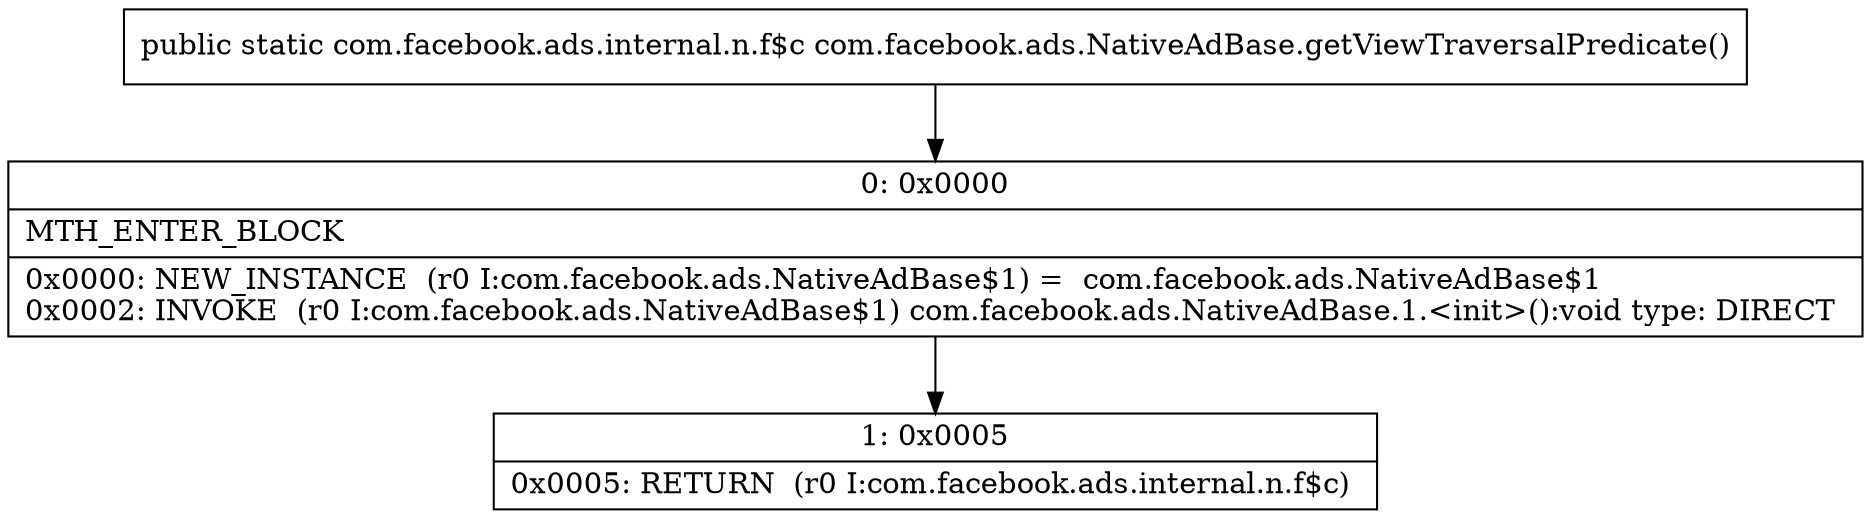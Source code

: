 digraph "CFG forcom.facebook.ads.NativeAdBase.getViewTraversalPredicate()Lcom\/facebook\/ads\/internal\/n\/f$c;" {
Node_0 [shape=record,label="{0\:\ 0x0000|MTH_ENTER_BLOCK\l|0x0000: NEW_INSTANCE  (r0 I:com.facebook.ads.NativeAdBase$1) =  com.facebook.ads.NativeAdBase$1 \l0x0002: INVOKE  (r0 I:com.facebook.ads.NativeAdBase$1) com.facebook.ads.NativeAdBase.1.\<init\>():void type: DIRECT \l}"];
Node_1 [shape=record,label="{1\:\ 0x0005|0x0005: RETURN  (r0 I:com.facebook.ads.internal.n.f$c) \l}"];
MethodNode[shape=record,label="{public static com.facebook.ads.internal.n.f$c com.facebook.ads.NativeAdBase.getViewTraversalPredicate() }"];
MethodNode -> Node_0;
Node_0 -> Node_1;
}

